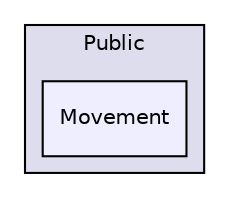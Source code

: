 digraph "Movement" {
  compound=true
  node [ fontsize="10", fontname="Helvetica"];
  edge [ labelfontsize="10", labelfontname="Helvetica"];
  subgraph clusterdir_0f21858209a0cc98d1fa61a04c6b3f8b {
    graph [ bgcolor="#ddddee", pencolor="black", label="Public" fontname="Helvetica", fontsize="10", URL="dir_0f21858209a0cc98d1fa61a04c6b3f8b.html"]
  dir_2a82d32361139e3595ded02835c1b4ce [shape=box, label="Movement", style="filled", fillcolor="#eeeeff", pencolor="black", URL="dir_2a82d32361139e3595ded02835c1b4ce.html"];
  }
}
